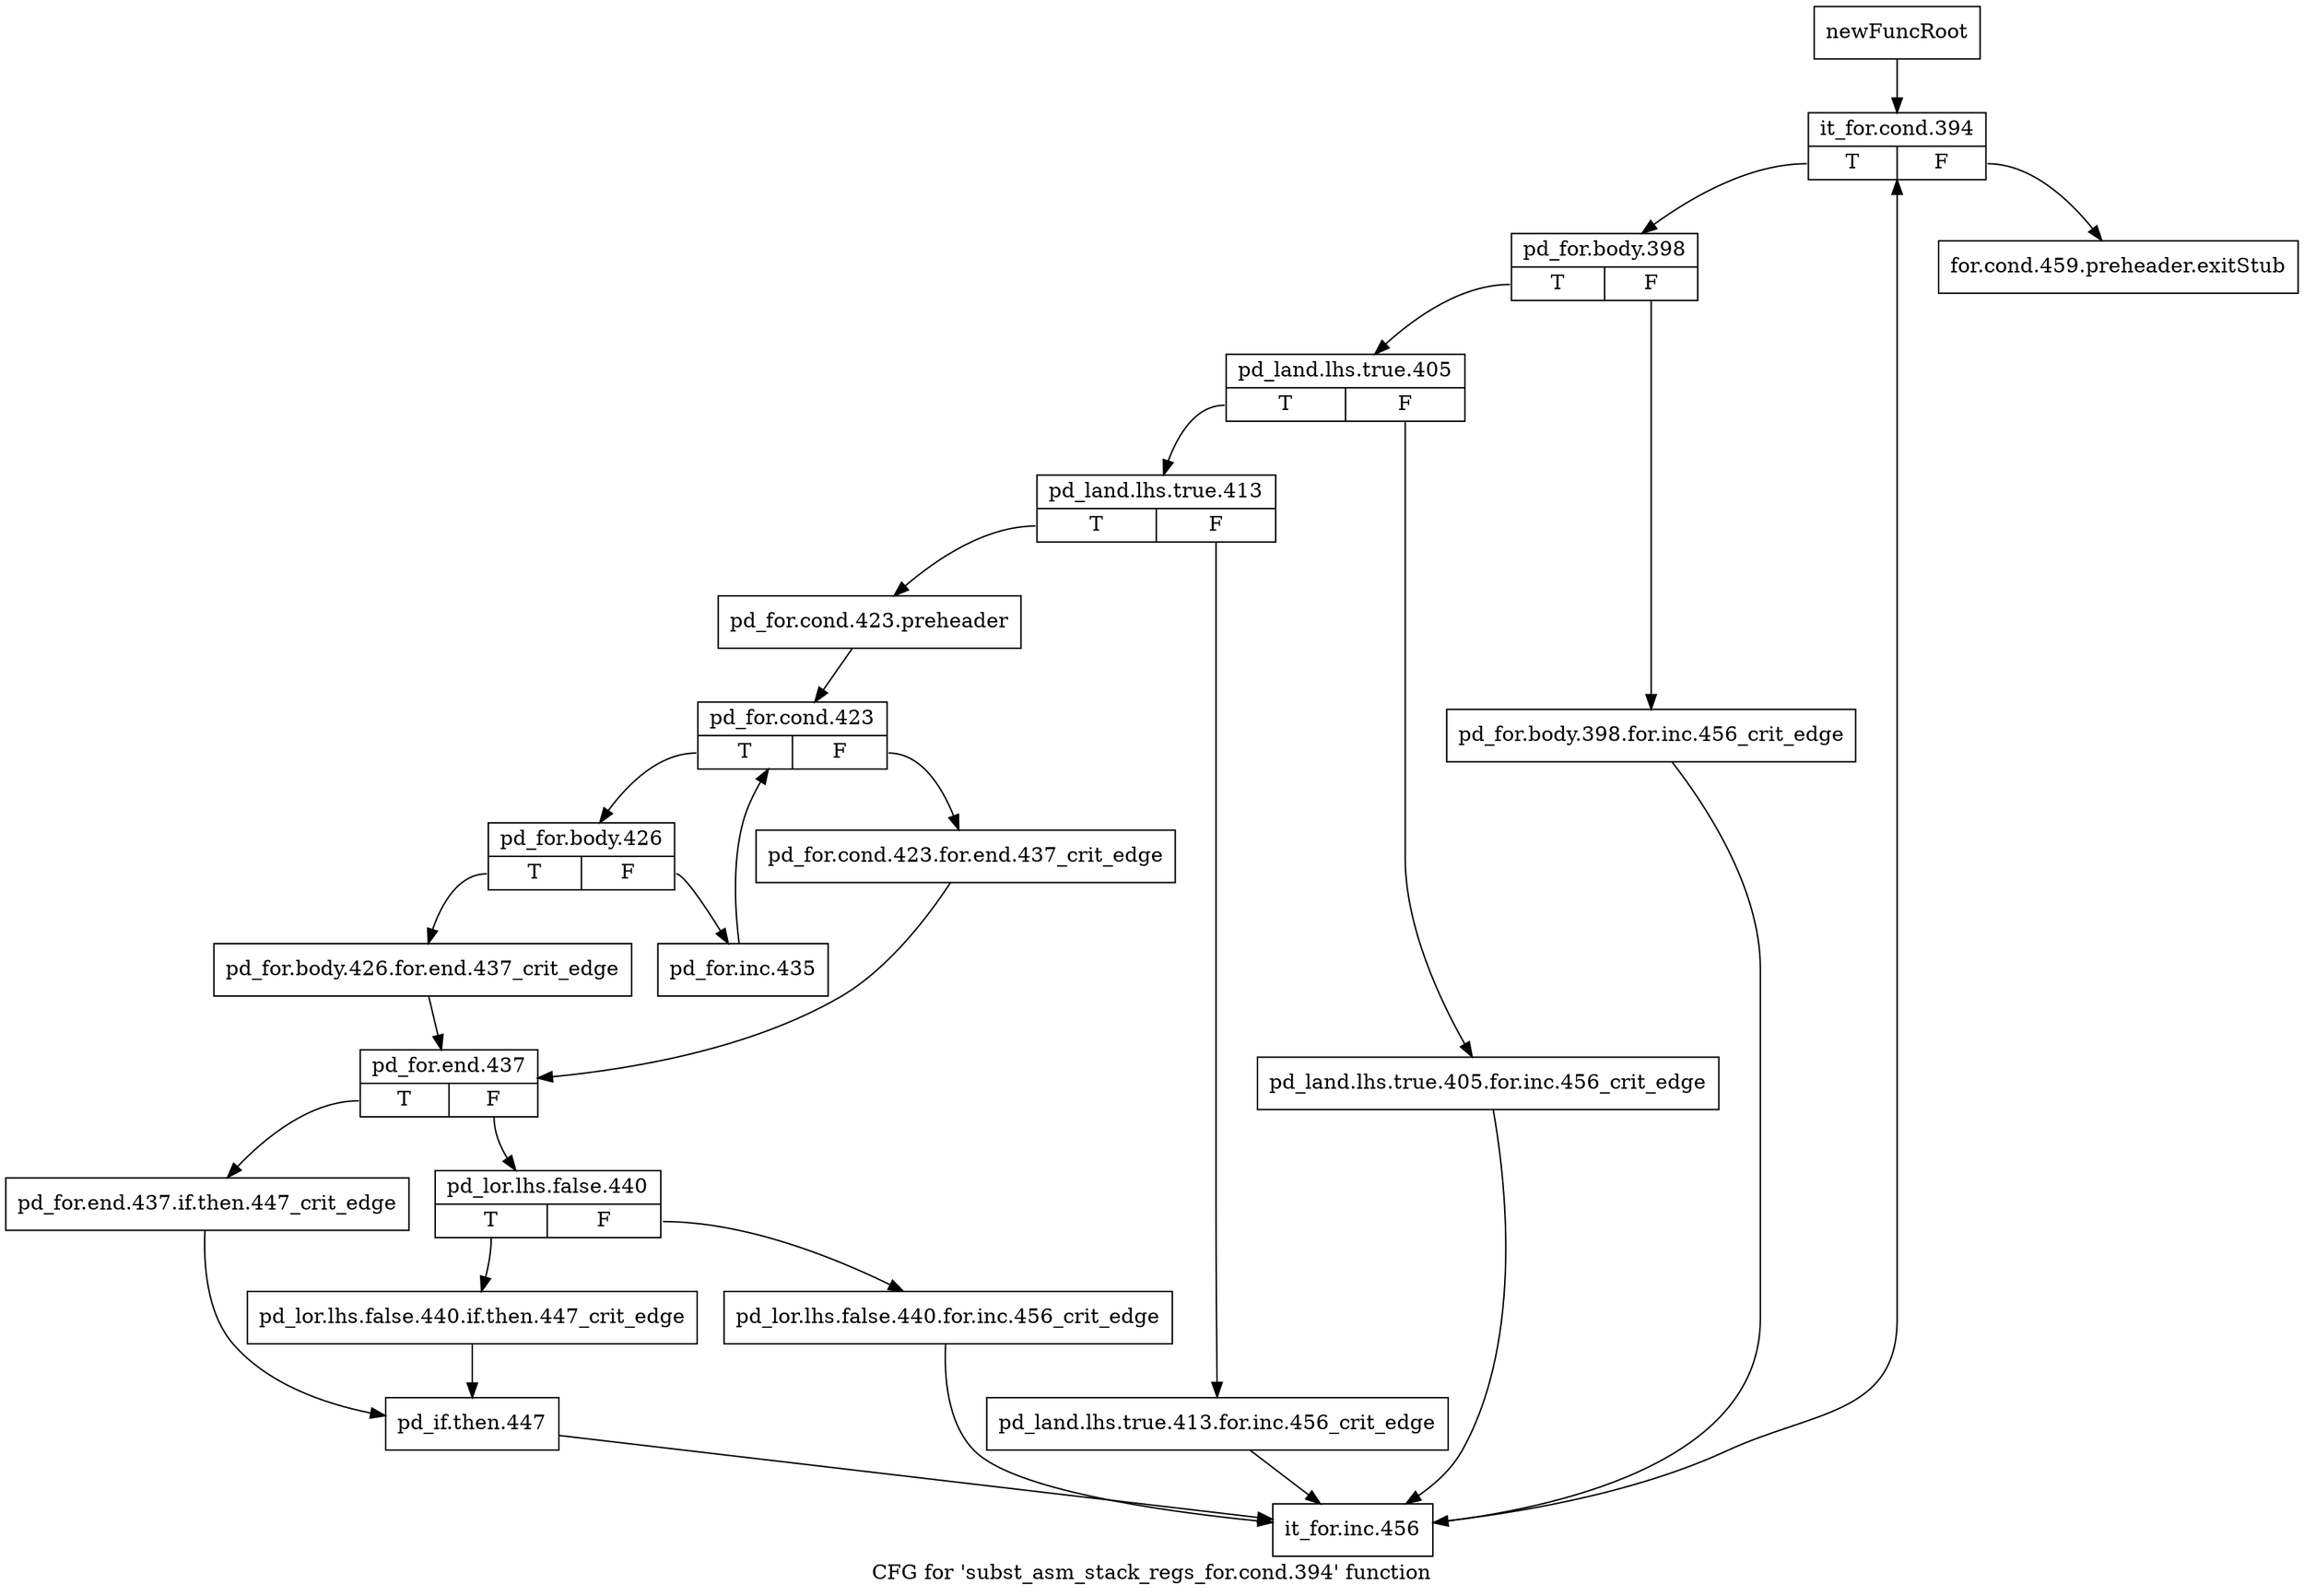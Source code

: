 digraph "CFG for 'subst_asm_stack_regs_for.cond.394' function" {
	label="CFG for 'subst_asm_stack_regs_for.cond.394' function";

	Node0xb916880 [shape=record,label="{newFuncRoot}"];
	Node0xb916880 -> Node0xb917260;
	Node0xb9168d0 [shape=record,label="{for.cond.459.preheader.exitStub}"];
	Node0xb917260 [shape=record,label="{it_for.cond.394|{<s0>T|<s1>F}}"];
	Node0xb917260:s0 -> Node0xb9172b0;
	Node0xb917260:s1 -> Node0xb9168d0;
	Node0xb9172b0 [shape=record,label="{pd_for.body.398|{<s0>T|<s1>F}}"];
	Node0xb9172b0:s0 -> Node0xb917350;
	Node0xb9172b0:s1 -> Node0xb917300;
	Node0xb917300 [shape=record,label="{pd_for.body.398.for.inc.456_crit_edge}"];
	Node0xb917300 -> Node0xb917850;
	Node0xb917350 [shape=record,label="{pd_land.lhs.true.405|{<s0>T|<s1>F}}"];
	Node0xb917350:s0 -> Node0xb9173f0;
	Node0xb917350:s1 -> Node0xb9173a0;
	Node0xb9173a0 [shape=record,label="{pd_land.lhs.true.405.for.inc.456_crit_edge}"];
	Node0xb9173a0 -> Node0xb917850;
	Node0xb9173f0 [shape=record,label="{pd_land.lhs.true.413|{<s0>T|<s1>F}}"];
	Node0xb9173f0:s0 -> Node0xb917490;
	Node0xb9173f0:s1 -> Node0xb917440;
	Node0xb917440 [shape=record,label="{pd_land.lhs.true.413.for.inc.456_crit_edge}"];
	Node0xb917440 -> Node0xb917850;
	Node0xb917490 [shape=record,label="{pd_for.cond.423.preheader}"];
	Node0xb917490 -> Node0xb9174e0;
	Node0xb9174e0 [shape=record,label="{pd_for.cond.423|{<s0>T|<s1>F}}"];
	Node0xb9174e0:s0 -> Node0xb917580;
	Node0xb9174e0:s1 -> Node0xb917530;
	Node0xb917530 [shape=record,label="{pd_for.cond.423.for.end.437_crit_edge}"];
	Node0xb917530 -> Node0xb917670;
	Node0xb917580 [shape=record,label="{pd_for.body.426|{<s0>T|<s1>F}}"];
	Node0xb917580:s0 -> Node0xb917620;
	Node0xb917580:s1 -> Node0xb9175d0;
	Node0xb9175d0 [shape=record,label="{pd_for.inc.435}"];
	Node0xb9175d0 -> Node0xb9174e0;
	Node0xb917620 [shape=record,label="{pd_for.body.426.for.end.437_crit_edge}"];
	Node0xb917620 -> Node0xb917670;
	Node0xb917670 [shape=record,label="{pd_for.end.437|{<s0>T|<s1>F}}"];
	Node0xb917670:s0 -> Node0xb9177b0;
	Node0xb917670:s1 -> Node0xb9176c0;
	Node0xb9176c0 [shape=record,label="{pd_lor.lhs.false.440|{<s0>T|<s1>F}}"];
	Node0xb9176c0:s0 -> Node0xb917760;
	Node0xb9176c0:s1 -> Node0xb917710;
	Node0xb917710 [shape=record,label="{pd_lor.lhs.false.440.for.inc.456_crit_edge}"];
	Node0xb917710 -> Node0xb917850;
	Node0xb917760 [shape=record,label="{pd_lor.lhs.false.440.if.then.447_crit_edge}"];
	Node0xb917760 -> Node0xb917800;
	Node0xb9177b0 [shape=record,label="{pd_for.end.437.if.then.447_crit_edge}"];
	Node0xb9177b0 -> Node0xb917800;
	Node0xb917800 [shape=record,label="{pd_if.then.447}"];
	Node0xb917800 -> Node0xb917850;
	Node0xb917850 [shape=record,label="{it_for.inc.456}"];
	Node0xb917850 -> Node0xb917260;
}
